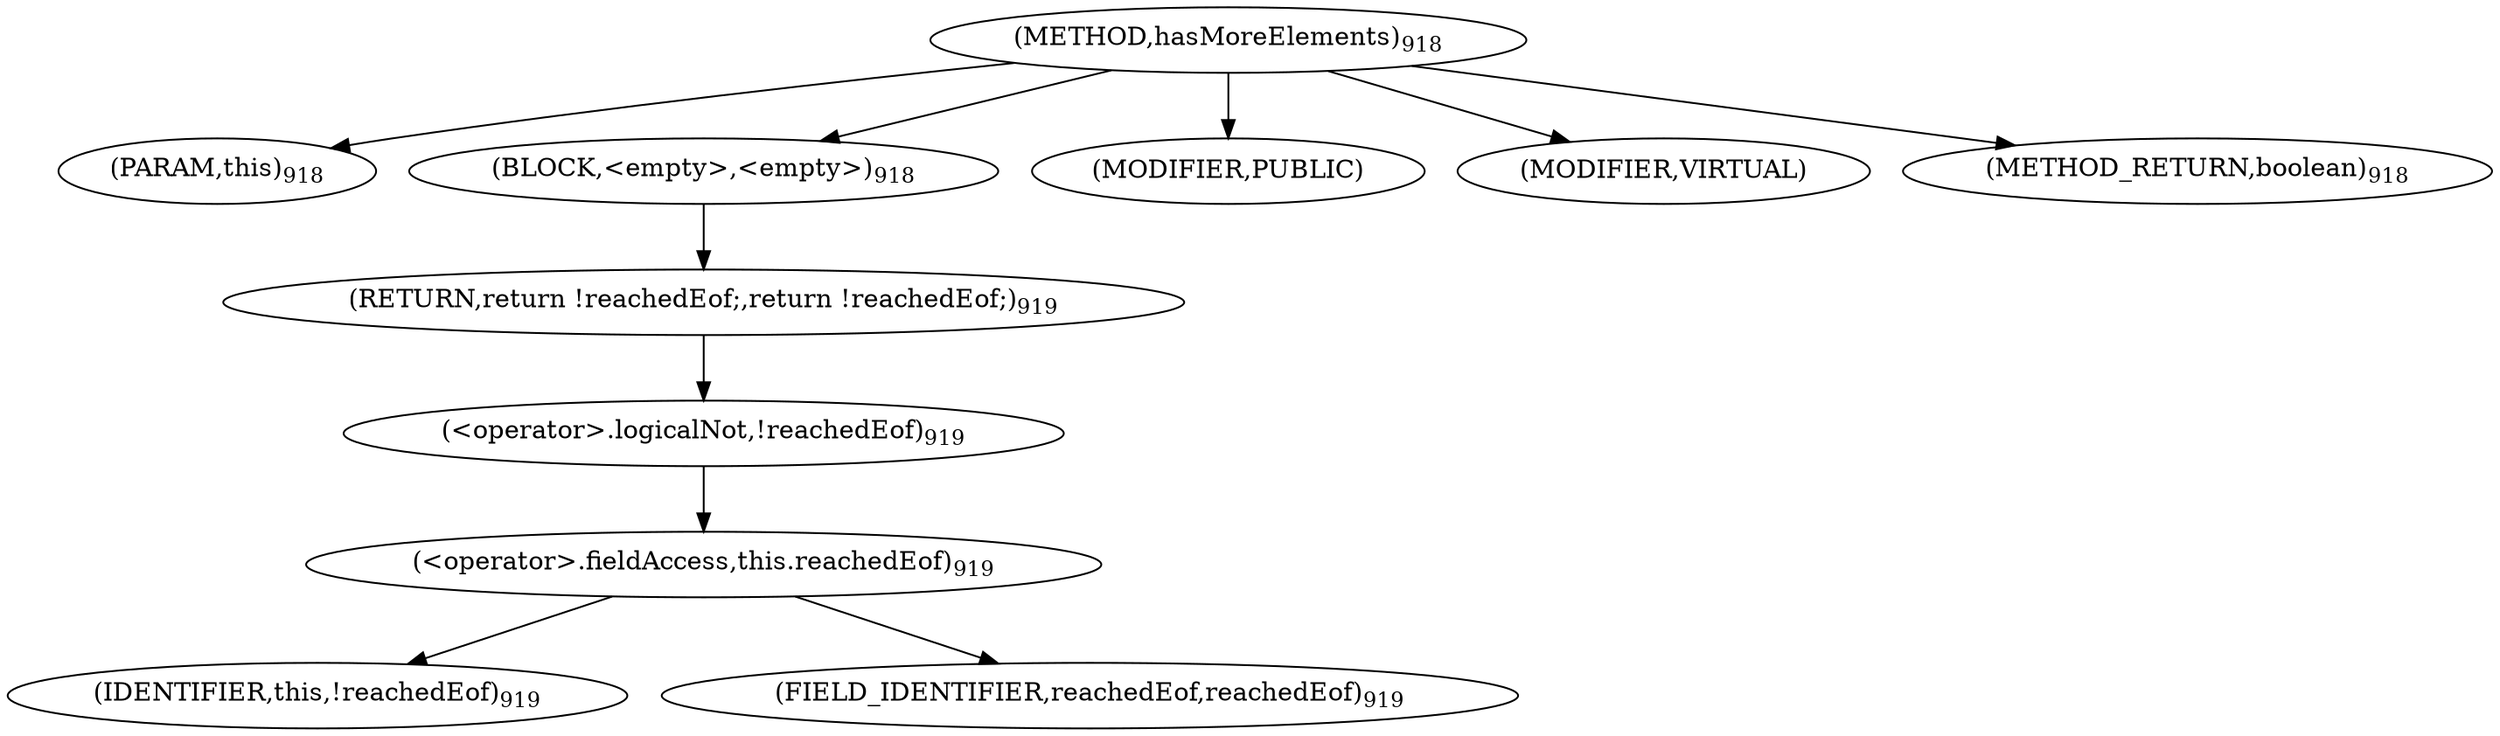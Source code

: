 digraph "hasMoreElements" {  
"2362" [label = <(METHOD,hasMoreElements)<SUB>918</SUB>> ]
"2363" [label = <(PARAM,this)<SUB>918</SUB>> ]
"2364" [label = <(BLOCK,&lt;empty&gt;,&lt;empty&gt;)<SUB>918</SUB>> ]
"2365" [label = <(RETURN,return !reachedEof;,return !reachedEof;)<SUB>919</SUB>> ]
"2366" [label = <(&lt;operator&gt;.logicalNot,!reachedEof)<SUB>919</SUB>> ]
"2367" [label = <(&lt;operator&gt;.fieldAccess,this.reachedEof)<SUB>919</SUB>> ]
"2368" [label = <(IDENTIFIER,this,!reachedEof)<SUB>919</SUB>> ]
"2369" [label = <(FIELD_IDENTIFIER,reachedEof,reachedEof)<SUB>919</SUB>> ]
"2370" [label = <(MODIFIER,PUBLIC)> ]
"2371" [label = <(MODIFIER,VIRTUAL)> ]
"2372" [label = <(METHOD_RETURN,boolean)<SUB>918</SUB>> ]
  "2362" -> "2363" 
  "2362" -> "2364" 
  "2362" -> "2370" 
  "2362" -> "2371" 
  "2362" -> "2372" 
  "2364" -> "2365" 
  "2365" -> "2366" 
  "2366" -> "2367" 
  "2367" -> "2368" 
  "2367" -> "2369" 
}
